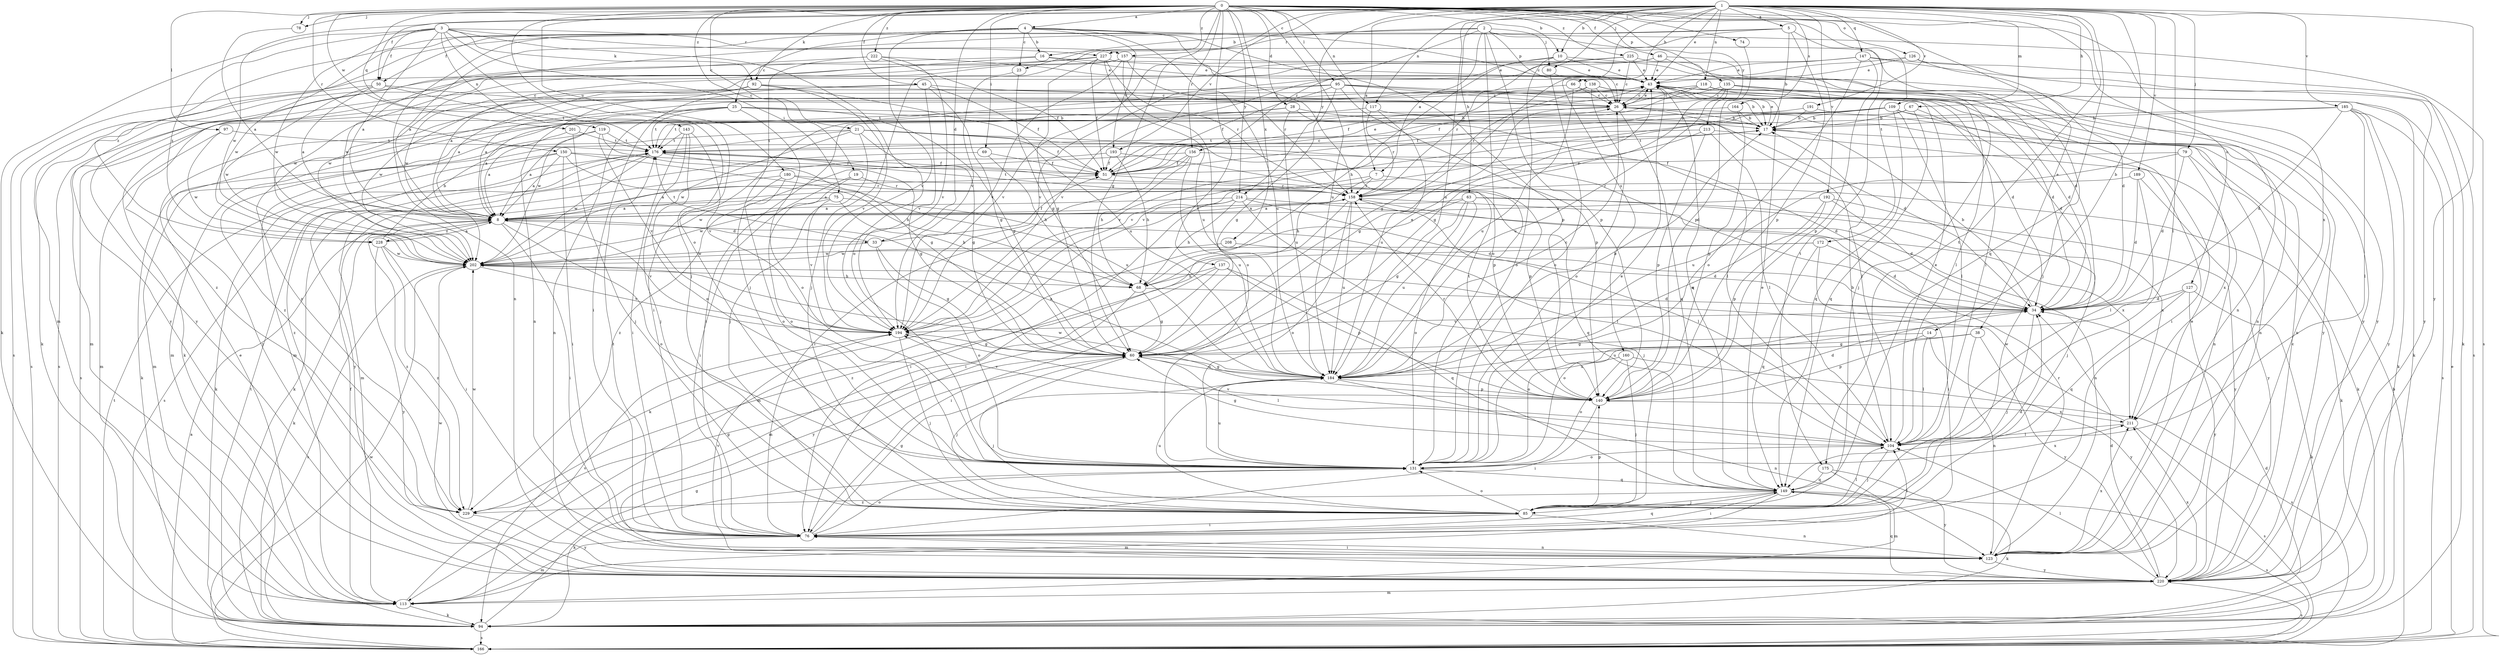 strict digraph  {
0;
1;
2;
3;
4;
5;
7;
8;
10;
14;
16;
17;
19;
21;
23;
25;
26;
28;
33;
34;
38;
43;
45;
46;
50;
51;
60;
63;
66;
67;
68;
69;
74;
75;
76;
78;
79;
80;
85;
92;
94;
95;
97;
104;
109;
113;
117;
118;
119;
123;
126;
127;
131;
135;
137;
138;
140;
143;
147;
149;
150;
156;
157;
158;
160;
164;
166;
172;
175;
176;
180;
184;
185;
189;
191;
192;
193;
194;
201;
202;
208;
211;
213;
214;
220;
222;
225;
227;
228;
229;
0 -> 4  [label=a];
0 -> 10  [label=b];
0 -> 19  [label=c];
0 -> 21  [label=c];
0 -> 28  [label=d];
0 -> 33  [label=d];
0 -> 38  [label=e];
0 -> 45  [label=f];
0 -> 46  [label=f];
0 -> 60  [label=g];
0 -> 69  [label=i];
0 -> 74  [label=i];
0 -> 78  [label=j];
0 -> 92  [label=k];
0 -> 95  [label=l];
0 -> 97  [label=l];
0 -> 117  [label=n];
0 -> 126  [label=o];
0 -> 127  [label=o];
0 -> 131  [label=o];
0 -> 135  [label=p];
0 -> 137  [label=p];
0 -> 143  [label=q];
0 -> 150  [label=r];
0 -> 156  [label=r];
0 -> 172  [label=t];
0 -> 180  [label=u];
0 -> 184  [label=u];
0 -> 201  [label=w];
0 -> 208  [label=x];
0 -> 211  [label=x];
0 -> 213  [label=y];
0 -> 214  [label=y];
0 -> 222  [label=z];
0 -> 225  [label=z];
0 -> 227  [label=z];
1 -> 5  [label=a];
1 -> 7  [label=a];
1 -> 10  [label=b];
1 -> 14  [label=b];
1 -> 23  [label=c];
1 -> 43  [label=e];
1 -> 50  [label=f];
1 -> 63  [label=h];
1 -> 66  [label=h];
1 -> 67  [label=h];
1 -> 78  [label=j];
1 -> 79  [label=j];
1 -> 80  [label=j];
1 -> 104  [label=l];
1 -> 109  [label=m];
1 -> 117  [label=n];
1 -> 118  [label=n];
1 -> 147  [label=q];
1 -> 149  [label=q];
1 -> 160  [label=s];
1 -> 164  [label=s];
1 -> 175  [label=t];
1 -> 184  [label=u];
1 -> 185  [label=v];
1 -> 189  [label=v];
1 -> 191  [label=v];
1 -> 192  [label=v];
1 -> 193  [label=v];
1 -> 202  [label=w];
1 -> 214  [label=y];
1 -> 220  [label=y];
2 -> 7  [label=a];
2 -> 8  [label=a];
2 -> 80  [label=j];
2 -> 85  [label=j];
2 -> 113  [label=m];
2 -> 131  [label=o];
2 -> 138  [label=p];
2 -> 140  [label=p];
2 -> 156  [label=r];
2 -> 157  [label=r];
2 -> 166  [label=s];
3 -> 8  [label=a];
3 -> 50  [label=f];
3 -> 75  [label=i];
3 -> 85  [label=j];
3 -> 92  [label=k];
3 -> 94  [label=k];
3 -> 119  [label=n];
3 -> 131  [label=o];
3 -> 157  [label=r];
3 -> 202  [label=w];
3 -> 227  [label=z];
3 -> 228  [label=z];
4 -> 16  [label=b];
4 -> 23  [label=c];
4 -> 25  [label=c];
4 -> 26  [label=c];
4 -> 50  [label=f];
4 -> 123  [label=n];
4 -> 140  [label=p];
4 -> 158  [label=r];
4 -> 184  [label=u];
4 -> 193  [label=v];
4 -> 194  [label=v];
4 -> 202  [label=w];
4 -> 228  [label=z];
5 -> 16  [label=b];
5 -> 17  [label=b];
5 -> 140  [label=p];
5 -> 175  [label=t];
5 -> 194  [label=v];
5 -> 202  [label=w];
7 -> 8  [label=a];
7 -> 68  [label=h];
7 -> 94  [label=k];
7 -> 158  [label=r];
8 -> 33  [label=d];
8 -> 76  [label=i];
8 -> 94  [label=k];
8 -> 131  [label=o];
8 -> 158  [label=r];
8 -> 194  [label=v];
8 -> 228  [label=z];
8 -> 229  [label=z];
10 -> 43  [label=e];
10 -> 68  [label=h];
10 -> 131  [label=o];
10 -> 194  [label=v];
10 -> 220  [label=y];
14 -> 60  [label=g];
14 -> 104  [label=l];
14 -> 140  [label=p];
14 -> 220  [label=y];
16 -> 43  [label=e];
16 -> 85  [label=j];
16 -> 202  [label=w];
16 -> 229  [label=z];
17 -> 43  [label=e];
17 -> 176  [label=t];
19 -> 76  [label=i];
19 -> 131  [label=o];
19 -> 158  [label=r];
21 -> 34  [label=d];
21 -> 51  [label=f];
21 -> 60  [label=g];
21 -> 85  [label=j];
21 -> 94  [label=k];
21 -> 140  [label=p];
21 -> 176  [label=t];
21 -> 202  [label=w];
23 -> 60  [label=g];
23 -> 85  [label=j];
25 -> 8  [label=a];
25 -> 17  [label=b];
25 -> 60  [label=g];
25 -> 104  [label=l];
25 -> 123  [label=n];
25 -> 131  [label=o];
25 -> 176  [label=t];
25 -> 220  [label=y];
26 -> 17  [label=b];
26 -> 43  [label=e];
26 -> 60  [label=g];
26 -> 104  [label=l];
26 -> 113  [label=m];
26 -> 149  [label=q];
28 -> 17  [label=b];
28 -> 34  [label=d];
28 -> 76  [label=i];
28 -> 184  [label=u];
28 -> 229  [label=z];
33 -> 51  [label=f];
33 -> 60  [label=g];
33 -> 131  [label=o];
33 -> 176  [label=t];
33 -> 202  [label=w];
34 -> 17  [label=b];
34 -> 85  [label=j];
34 -> 131  [label=o];
34 -> 194  [label=v];
38 -> 60  [label=g];
38 -> 123  [label=n];
38 -> 184  [label=u];
38 -> 220  [label=y];
43 -> 26  [label=c];
43 -> 94  [label=k];
43 -> 113  [label=m];
43 -> 149  [label=q];
45 -> 8  [label=a];
45 -> 26  [label=c];
45 -> 51  [label=f];
45 -> 60  [label=g];
45 -> 76  [label=i];
45 -> 194  [label=v];
46 -> 34  [label=d];
46 -> 43  [label=e];
46 -> 194  [label=v];
46 -> 202  [label=w];
46 -> 220  [label=y];
50 -> 8  [label=a];
50 -> 26  [label=c];
50 -> 166  [label=s];
50 -> 176  [label=t];
50 -> 202  [label=w];
51 -> 26  [label=c];
51 -> 43  [label=e];
51 -> 158  [label=r];
60 -> 43  [label=e];
60 -> 85  [label=j];
60 -> 104  [label=l];
60 -> 184  [label=u];
63 -> 8  [label=a];
63 -> 60  [label=g];
63 -> 113  [label=m];
63 -> 131  [label=o];
63 -> 184  [label=u];
63 -> 211  [label=x];
63 -> 220  [label=y];
66 -> 26  [label=c];
66 -> 34  [label=d];
66 -> 176  [label=t];
66 -> 184  [label=u];
67 -> 17  [label=b];
67 -> 34  [label=d];
67 -> 149  [label=q];
67 -> 194  [label=v];
68 -> 34  [label=d];
68 -> 60  [label=g];
68 -> 220  [label=y];
69 -> 51  [label=f];
69 -> 68  [label=h];
69 -> 94  [label=k];
74 -> 140  [label=p];
75 -> 8  [label=a];
75 -> 68  [label=h];
75 -> 104  [label=l];
75 -> 194  [label=v];
75 -> 202  [label=w];
76 -> 60  [label=g];
76 -> 104  [label=l];
76 -> 113  [label=m];
76 -> 123  [label=n];
76 -> 131  [label=o];
76 -> 149  [label=q];
76 -> 176  [label=t];
78 -> 8  [label=a];
79 -> 34  [label=d];
79 -> 51  [label=f];
79 -> 94  [label=k];
79 -> 184  [label=u];
79 -> 211  [label=x];
80 -> 26  [label=c];
80 -> 131  [label=o];
85 -> 34  [label=d];
85 -> 76  [label=i];
85 -> 104  [label=l];
85 -> 123  [label=n];
85 -> 131  [label=o];
85 -> 140  [label=p];
85 -> 184  [label=u];
92 -> 26  [label=c];
92 -> 123  [label=n];
92 -> 184  [label=u];
92 -> 194  [label=v];
92 -> 202  [label=w];
94 -> 34  [label=d];
94 -> 43  [label=e];
94 -> 60  [label=g];
94 -> 166  [label=s];
94 -> 176  [label=t];
95 -> 17  [label=b];
95 -> 26  [label=c];
95 -> 34  [label=d];
95 -> 51  [label=f];
95 -> 60  [label=g];
95 -> 76  [label=i];
95 -> 140  [label=p];
95 -> 166  [label=s];
97 -> 113  [label=m];
97 -> 176  [label=t];
97 -> 202  [label=w];
104 -> 17  [label=b];
104 -> 43  [label=e];
104 -> 60  [label=g];
104 -> 85  [label=j];
104 -> 131  [label=o];
104 -> 194  [label=v];
109 -> 17  [label=b];
109 -> 51  [label=f];
109 -> 76  [label=i];
109 -> 104  [label=l];
109 -> 123  [label=n];
109 -> 149  [label=q];
109 -> 176  [label=t];
109 -> 194  [label=v];
113 -> 51  [label=f];
113 -> 94  [label=k];
113 -> 194  [label=v];
117 -> 17  [label=b];
117 -> 158  [label=r];
117 -> 166  [label=s];
117 -> 184  [label=u];
118 -> 26  [label=c];
118 -> 51  [label=f];
118 -> 94  [label=k];
118 -> 104  [label=l];
118 -> 229  [label=z];
119 -> 8  [label=a];
119 -> 60  [label=g];
119 -> 113  [label=m];
119 -> 176  [label=t];
119 -> 194  [label=v];
123 -> 43  [label=e];
123 -> 76  [label=i];
123 -> 158  [label=r];
123 -> 194  [label=v];
123 -> 211  [label=x];
123 -> 220  [label=y];
126 -> 34  [label=d];
126 -> 43  [label=e];
126 -> 60  [label=g];
126 -> 94  [label=k];
127 -> 34  [label=d];
127 -> 94  [label=k];
127 -> 131  [label=o];
127 -> 149  [label=q];
127 -> 220  [label=y];
131 -> 43  [label=e];
131 -> 94  [label=k];
131 -> 149  [label=q];
131 -> 184  [label=u];
131 -> 211  [label=x];
135 -> 8  [label=a];
135 -> 26  [label=c];
135 -> 34  [label=d];
135 -> 60  [label=g];
135 -> 104  [label=l];
135 -> 184  [label=u];
135 -> 220  [label=y];
137 -> 68  [label=h];
137 -> 76  [label=i];
137 -> 113  [label=m];
137 -> 140  [label=p];
137 -> 149  [label=q];
138 -> 17  [label=b];
138 -> 26  [label=c];
138 -> 51  [label=f];
138 -> 123  [label=n];
138 -> 131  [label=o];
138 -> 158  [label=r];
140 -> 34  [label=d];
140 -> 76  [label=i];
140 -> 158  [label=r];
140 -> 176  [label=t];
140 -> 194  [label=v];
140 -> 202  [label=w];
140 -> 211  [label=x];
143 -> 76  [label=i];
143 -> 85  [label=j];
143 -> 131  [label=o];
143 -> 176  [label=t];
143 -> 194  [label=v];
147 -> 8  [label=a];
147 -> 43  [label=e];
147 -> 131  [label=o];
147 -> 140  [label=p];
147 -> 166  [label=s];
147 -> 220  [label=y];
149 -> 43  [label=e];
149 -> 76  [label=i];
149 -> 85  [label=j];
149 -> 94  [label=k];
149 -> 113  [label=m];
149 -> 166  [label=s];
149 -> 229  [label=z];
150 -> 8  [label=a];
150 -> 51  [label=f];
150 -> 68  [label=h];
150 -> 76  [label=i];
150 -> 94  [label=k];
150 -> 184  [label=u];
150 -> 229  [label=z];
156 -> 34  [label=d];
156 -> 51  [label=f];
156 -> 68  [label=h];
156 -> 76  [label=i];
156 -> 184  [label=u];
156 -> 229  [label=z];
157 -> 43  [label=e];
157 -> 131  [label=o];
157 -> 158  [label=r];
157 -> 166  [label=s];
157 -> 194  [label=v];
157 -> 220  [label=y];
158 -> 8  [label=a];
158 -> 76  [label=i];
158 -> 104  [label=l];
158 -> 123  [label=n];
158 -> 131  [label=o];
158 -> 176  [label=t];
158 -> 184  [label=u];
160 -> 85  [label=j];
160 -> 131  [label=o];
160 -> 166  [label=s];
160 -> 184  [label=u];
164 -> 17  [label=b];
164 -> 113  [label=m];
164 -> 140  [label=p];
166 -> 8  [label=a];
166 -> 17  [label=b];
166 -> 43  [label=e];
166 -> 176  [label=t];
166 -> 202  [label=w];
172 -> 34  [label=d];
172 -> 76  [label=i];
172 -> 149  [label=q];
172 -> 202  [label=w];
172 -> 229  [label=z];
175 -> 113  [label=m];
175 -> 149  [label=q];
175 -> 220  [label=y];
176 -> 51  [label=f];
176 -> 60  [label=g];
176 -> 166  [label=s];
176 -> 202  [label=w];
176 -> 220  [label=y];
180 -> 8  [label=a];
180 -> 131  [label=o];
180 -> 149  [label=q];
180 -> 158  [label=r];
180 -> 202  [label=w];
184 -> 8  [label=a];
184 -> 17  [label=b];
184 -> 26  [label=c];
184 -> 60  [label=g];
184 -> 85  [label=j];
184 -> 123  [label=n];
184 -> 140  [label=p];
185 -> 17  [label=b];
185 -> 34  [label=d];
185 -> 94  [label=k];
185 -> 104  [label=l];
185 -> 166  [label=s];
185 -> 194  [label=v];
185 -> 220  [label=y];
189 -> 34  [label=d];
189 -> 104  [label=l];
189 -> 158  [label=r];
189 -> 220  [label=y];
191 -> 17  [label=b];
191 -> 123  [label=n];
191 -> 202  [label=w];
192 -> 8  [label=a];
192 -> 34  [label=d];
192 -> 85  [label=j];
192 -> 140  [label=p];
192 -> 184  [label=u];
193 -> 51  [label=f];
193 -> 68  [label=h];
193 -> 113  [label=m];
193 -> 140  [label=p];
194 -> 60  [label=g];
194 -> 85  [label=j];
201 -> 8  [label=a];
201 -> 85  [label=j];
201 -> 176  [label=t];
202 -> 68  [label=h];
202 -> 166  [label=s];
202 -> 194  [label=v];
208 -> 34  [label=d];
208 -> 202  [label=w];
211 -> 104  [label=l];
211 -> 166  [label=s];
211 -> 202  [label=w];
213 -> 104  [label=l];
213 -> 123  [label=n];
213 -> 140  [label=p];
213 -> 158  [label=r];
213 -> 176  [label=t];
214 -> 8  [label=a];
214 -> 34  [label=d];
214 -> 68  [label=h];
214 -> 76  [label=i];
214 -> 85  [label=j];
214 -> 94  [label=k];
214 -> 211  [label=x];
220 -> 26  [label=c];
220 -> 34  [label=d];
220 -> 104  [label=l];
220 -> 113  [label=m];
220 -> 149  [label=q];
220 -> 166  [label=s];
220 -> 202  [label=w];
220 -> 211  [label=x];
222 -> 43  [label=e];
222 -> 51  [label=f];
222 -> 85  [label=j];
222 -> 194  [label=v];
222 -> 220  [label=y];
225 -> 26  [label=c];
225 -> 43  [label=e];
225 -> 123  [label=n];
225 -> 158  [label=r];
225 -> 194  [label=v];
227 -> 43  [label=e];
227 -> 51  [label=f];
227 -> 60  [label=g];
227 -> 94  [label=k];
227 -> 158  [label=r];
227 -> 184  [label=u];
227 -> 202  [label=w];
228 -> 8  [label=a];
228 -> 17  [label=b];
228 -> 76  [label=i];
228 -> 202  [label=w];
228 -> 220  [label=y];
228 -> 229  [label=z];
229 -> 60  [label=g];
229 -> 202  [label=w];
229 -> 220  [label=y];
}
